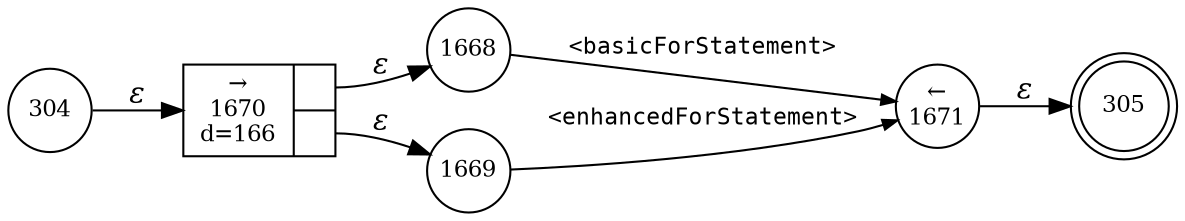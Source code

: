 digraph ATN {
rankdir=LR;
s305[fontsize=11, label="305", shape=doublecircle, fixedsize=true, width=.6];
s304[fontsize=11,label="304", shape=circle, fixedsize=true, width=.55, peripheries=1];
s1668[fontsize=11,label="1668", shape=circle, fixedsize=true, width=.55, peripheries=1];
s1669[fontsize=11,label="1669", shape=circle, fixedsize=true, width=.55, peripheries=1];
s1670[fontsize=11,label="{&rarr;\n1670\nd=166|{<p0>|<p1>}}", shape=record, fixedsize=false, peripheries=1];
s1671[fontsize=11,label="&larr;\n1671", shape=circle, fixedsize=true, width=.55, peripheries=1];
s304 -> s1670 [fontname="Times-Italic", label="&epsilon;"];
s1670:p0 -> s1668 [fontname="Times-Italic", label="&epsilon;"];
s1670:p1 -> s1669 [fontname="Times-Italic", label="&epsilon;"];
s1668 -> s1671 [fontsize=11, fontname="Courier", arrowsize=.7, label = "<basicForStatement>", arrowhead = normal];
s1669 -> s1671 [fontsize=11, fontname="Courier", arrowsize=.7, label = "<enhancedForStatement>", arrowhead = normal];
s1671 -> s305 [fontname="Times-Italic", label="&epsilon;"];
}